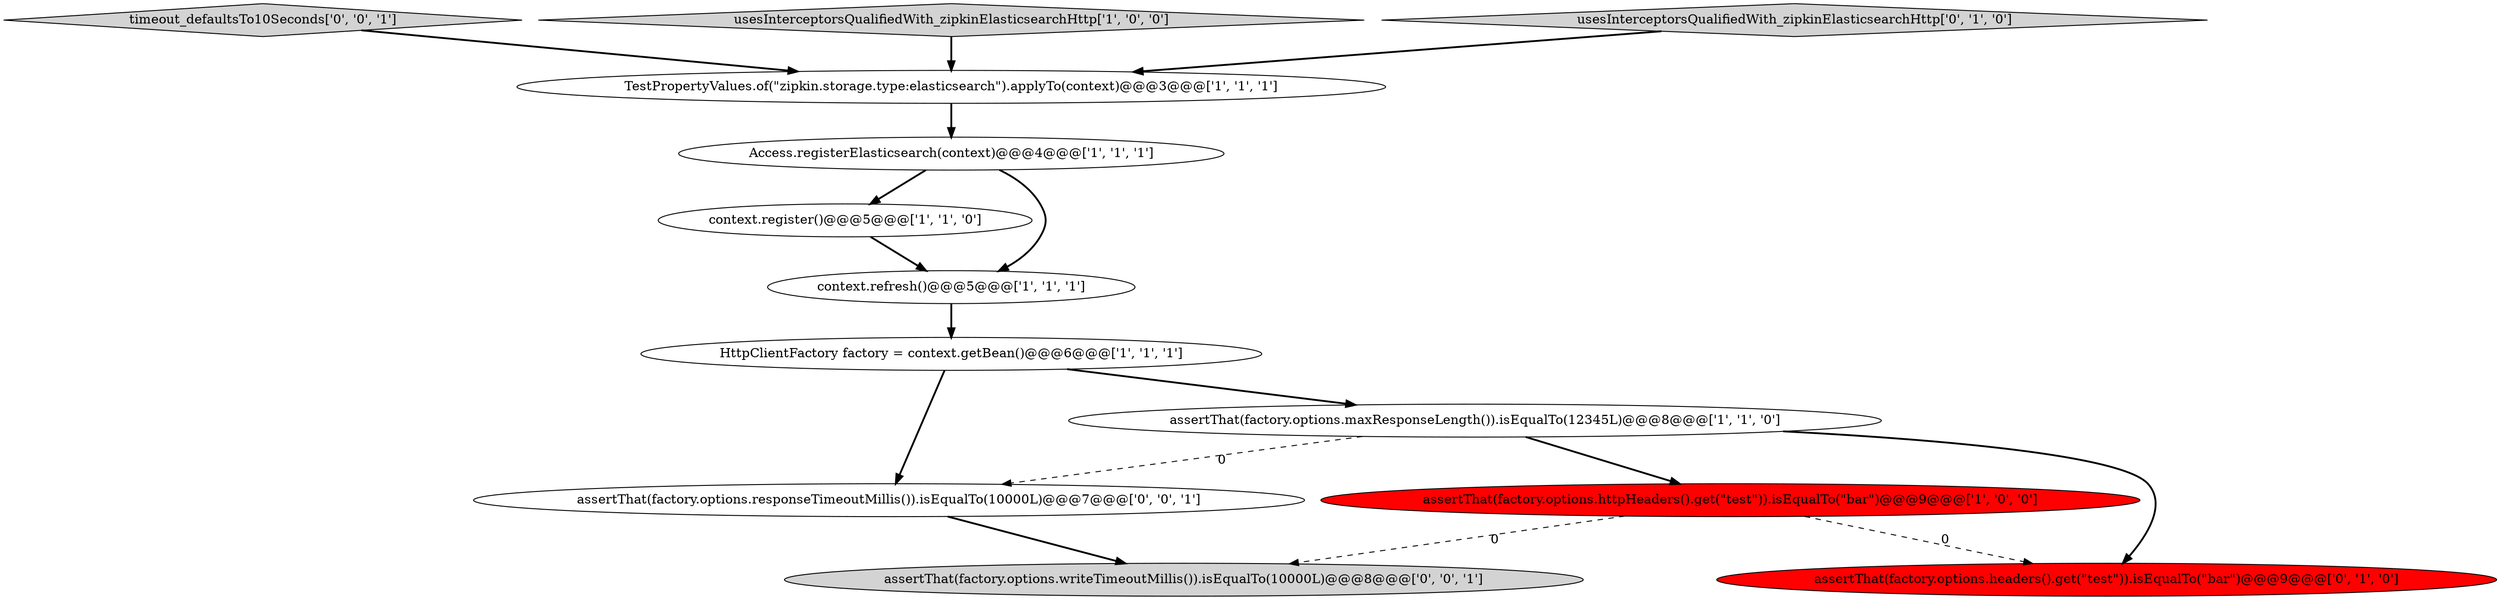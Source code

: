 digraph {
5 [style = filled, label = "HttpClientFactory factory = context.getBean()@@@6@@@['1', '1', '1']", fillcolor = white, shape = ellipse image = "AAA0AAABBB1BBB"];
1 [style = filled, label = "context.register()@@@5@@@['1', '1', '0']", fillcolor = white, shape = ellipse image = "AAA0AAABBB1BBB"];
9 [style = filled, label = "assertThat(factory.options.headers().get(\"test\")).isEqualTo(\"bar\")@@@9@@@['0', '1', '0']", fillcolor = red, shape = ellipse image = "AAA1AAABBB2BBB"];
12 [style = filled, label = "timeout_defaultsTo10Seconds['0', '0', '1']", fillcolor = lightgray, shape = diamond image = "AAA0AAABBB3BBB"];
7 [style = filled, label = "usesInterceptorsQualifiedWith_zipkinElasticsearchHttp['1', '0', '0']", fillcolor = lightgray, shape = diamond image = "AAA0AAABBB1BBB"];
10 [style = filled, label = "assertThat(factory.options.responseTimeoutMillis()).isEqualTo(10000L)@@@7@@@['0', '0', '1']", fillcolor = white, shape = ellipse image = "AAA0AAABBB3BBB"];
8 [style = filled, label = "usesInterceptorsQualifiedWith_zipkinElasticsearchHttp['0', '1', '0']", fillcolor = lightgray, shape = diamond image = "AAA0AAABBB2BBB"];
11 [style = filled, label = "assertThat(factory.options.writeTimeoutMillis()).isEqualTo(10000L)@@@8@@@['0', '0', '1']", fillcolor = lightgray, shape = ellipse image = "AAA0AAABBB3BBB"];
2 [style = filled, label = "assertThat(factory.options.httpHeaders().get(\"test\")).isEqualTo(\"bar\")@@@9@@@['1', '0', '0']", fillcolor = red, shape = ellipse image = "AAA1AAABBB1BBB"];
3 [style = filled, label = "assertThat(factory.options.maxResponseLength()).isEqualTo(12345L)@@@8@@@['1', '1', '0']", fillcolor = white, shape = ellipse image = "AAA0AAABBB1BBB"];
0 [style = filled, label = "Access.registerElasticsearch(context)@@@4@@@['1', '1', '1']", fillcolor = white, shape = ellipse image = "AAA0AAABBB1BBB"];
6 [style = filled, label = "context.refresh()@@@5@@@['1', '1', '1']", fillcolor = white, shape = ellipse image = "AAA0AAABBB1BBB"];
4 [style = filled, label = "TestPropertyValues.of(\"zipkin.storage.type:elasticsearch\").applyTo(context)@@@3@@@['1', '1', '1']", fillcolor = white, shape = ellipse image = "AAA0AAABBB1BBB"];
5->3 [style = bold, label=""];
3->9 [style = bold, label=""];
5->10 [style = bold, label=""];
2->11 [style = dashed, label="0"];
6->5 [style = bold, label=""];
3->10 [style = dashed, label="0"];
1->6 [style = bold, label=""];
8->4 [style = bold, label=""];
7->4 [style = bold, label=""];
3->2 [style = bold, label=""];
12->4 [style = bold, label=""];
2->9 [style = dashed, label="0"];
0->6 [style = bold, label=""];
0->1 [style = bold, label=""];
4->0 [style = bold, label=""];
10->11 [style = bold, label=""];
}
